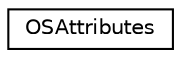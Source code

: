 digraph "Graphical Class Hierarchy"
{
 // INTERACTIVE_SVG=YES
  edge [fontname="Helvetica",fontsize="10",labelfontname="Helvetica",labelfontsize="10"];
  node [fontname="Helvetica",fontsize="10",shape=record];
  rankdir="LR";
  Node1 [label="OSAttributes",height=0.2,width=0.4,color="black", fillcolor="white", style="filled",URL="$class_o_s_attributes.html"];
}

